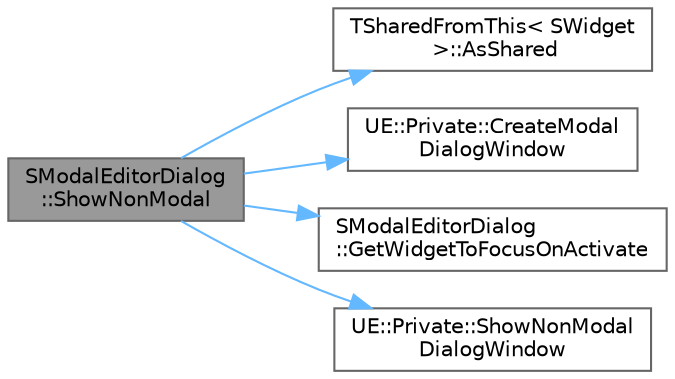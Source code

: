 digraph "SModalEditorDialog::ShowNonModal"
{
 // INTERACTIVE_SVG=YES
 // LATEX_PDF_SIZE
  bgcolor="transparent";
  edge [fontname=Helvetica,fontsize=10,labelfontname=Helvetica,labelfontsize=10];
  node [fontname=Helvetica,fontsize=10,shape=box,height=0.2,width=0.4];
  rankdir="LR";
  Node1 [id="Node000001",label="SModalEditorDialog\l::ShowNonModal",height=0.2,width=0.4,color="gray40", fillcolor="grey60", style="filled", fontcolor="black",tooltip=" "];
  Node1 -> Node2 [id="edge1_Node000001_Node000002",color="steelblue1",style="solid",tooltip=" "];
  Node2 [id="Node000002",label="TSharedFromThis\< SWidget\l \>::AsShared",height=0.2,width=0.4,color="grey40", fillcolor="white", style="filled",URL="$db/d15/classTSharedFromThis.html#a0b742f8052994008faeb3abd20b66637",tooltip=" "];
  Node1 -> Node3 [id="edge2_Node000001_Node000003",color="steelblue1",style="solid",tooltip=" "];
  Node3 [id="Node000003",label="UE::Private::CreateModal\lDialogWindow",height=0.2,width=0.4,color="grey40", fillcolor="white", style="filled",URL="$de/d60/namespaceUE_1_1Private.html#a63474beb7c9496bdc8851cadf34f65ac",tooltip=" "];
  Node1 -> Node4 [id="edge3_Node000001_Node000004",color="steelblue1",style="solid",tooltip=" "];
  Node4 [id="Node000004",label="SModalEditorDialog\l::GetWidgetToFocusOnActivate",height=0.2,width=0.4,color="grey40", fillcolor="white", style="filled",URL="$dd/d80/classSModalEditorDialog.html#a6fc5dd53678165d65c6e6b1c02a95c7f",tooltip=" "];
  Node1 -> Node5 [id="edge4_Node000001_Node000005",color="steelblue1",style="solid",tooltip=" "];
  Node5 [id="Node000005",label="UE::Private::ShowNonModal\lDialogWindow",height=0.2,width=0.4,color="grey40", fillcolor="white", style="filled",URL="$de/d60/namespaceUE_1_1Private.html#a379252ff4724ba4b8dce557a83668c24",tooltip=" "];
}

